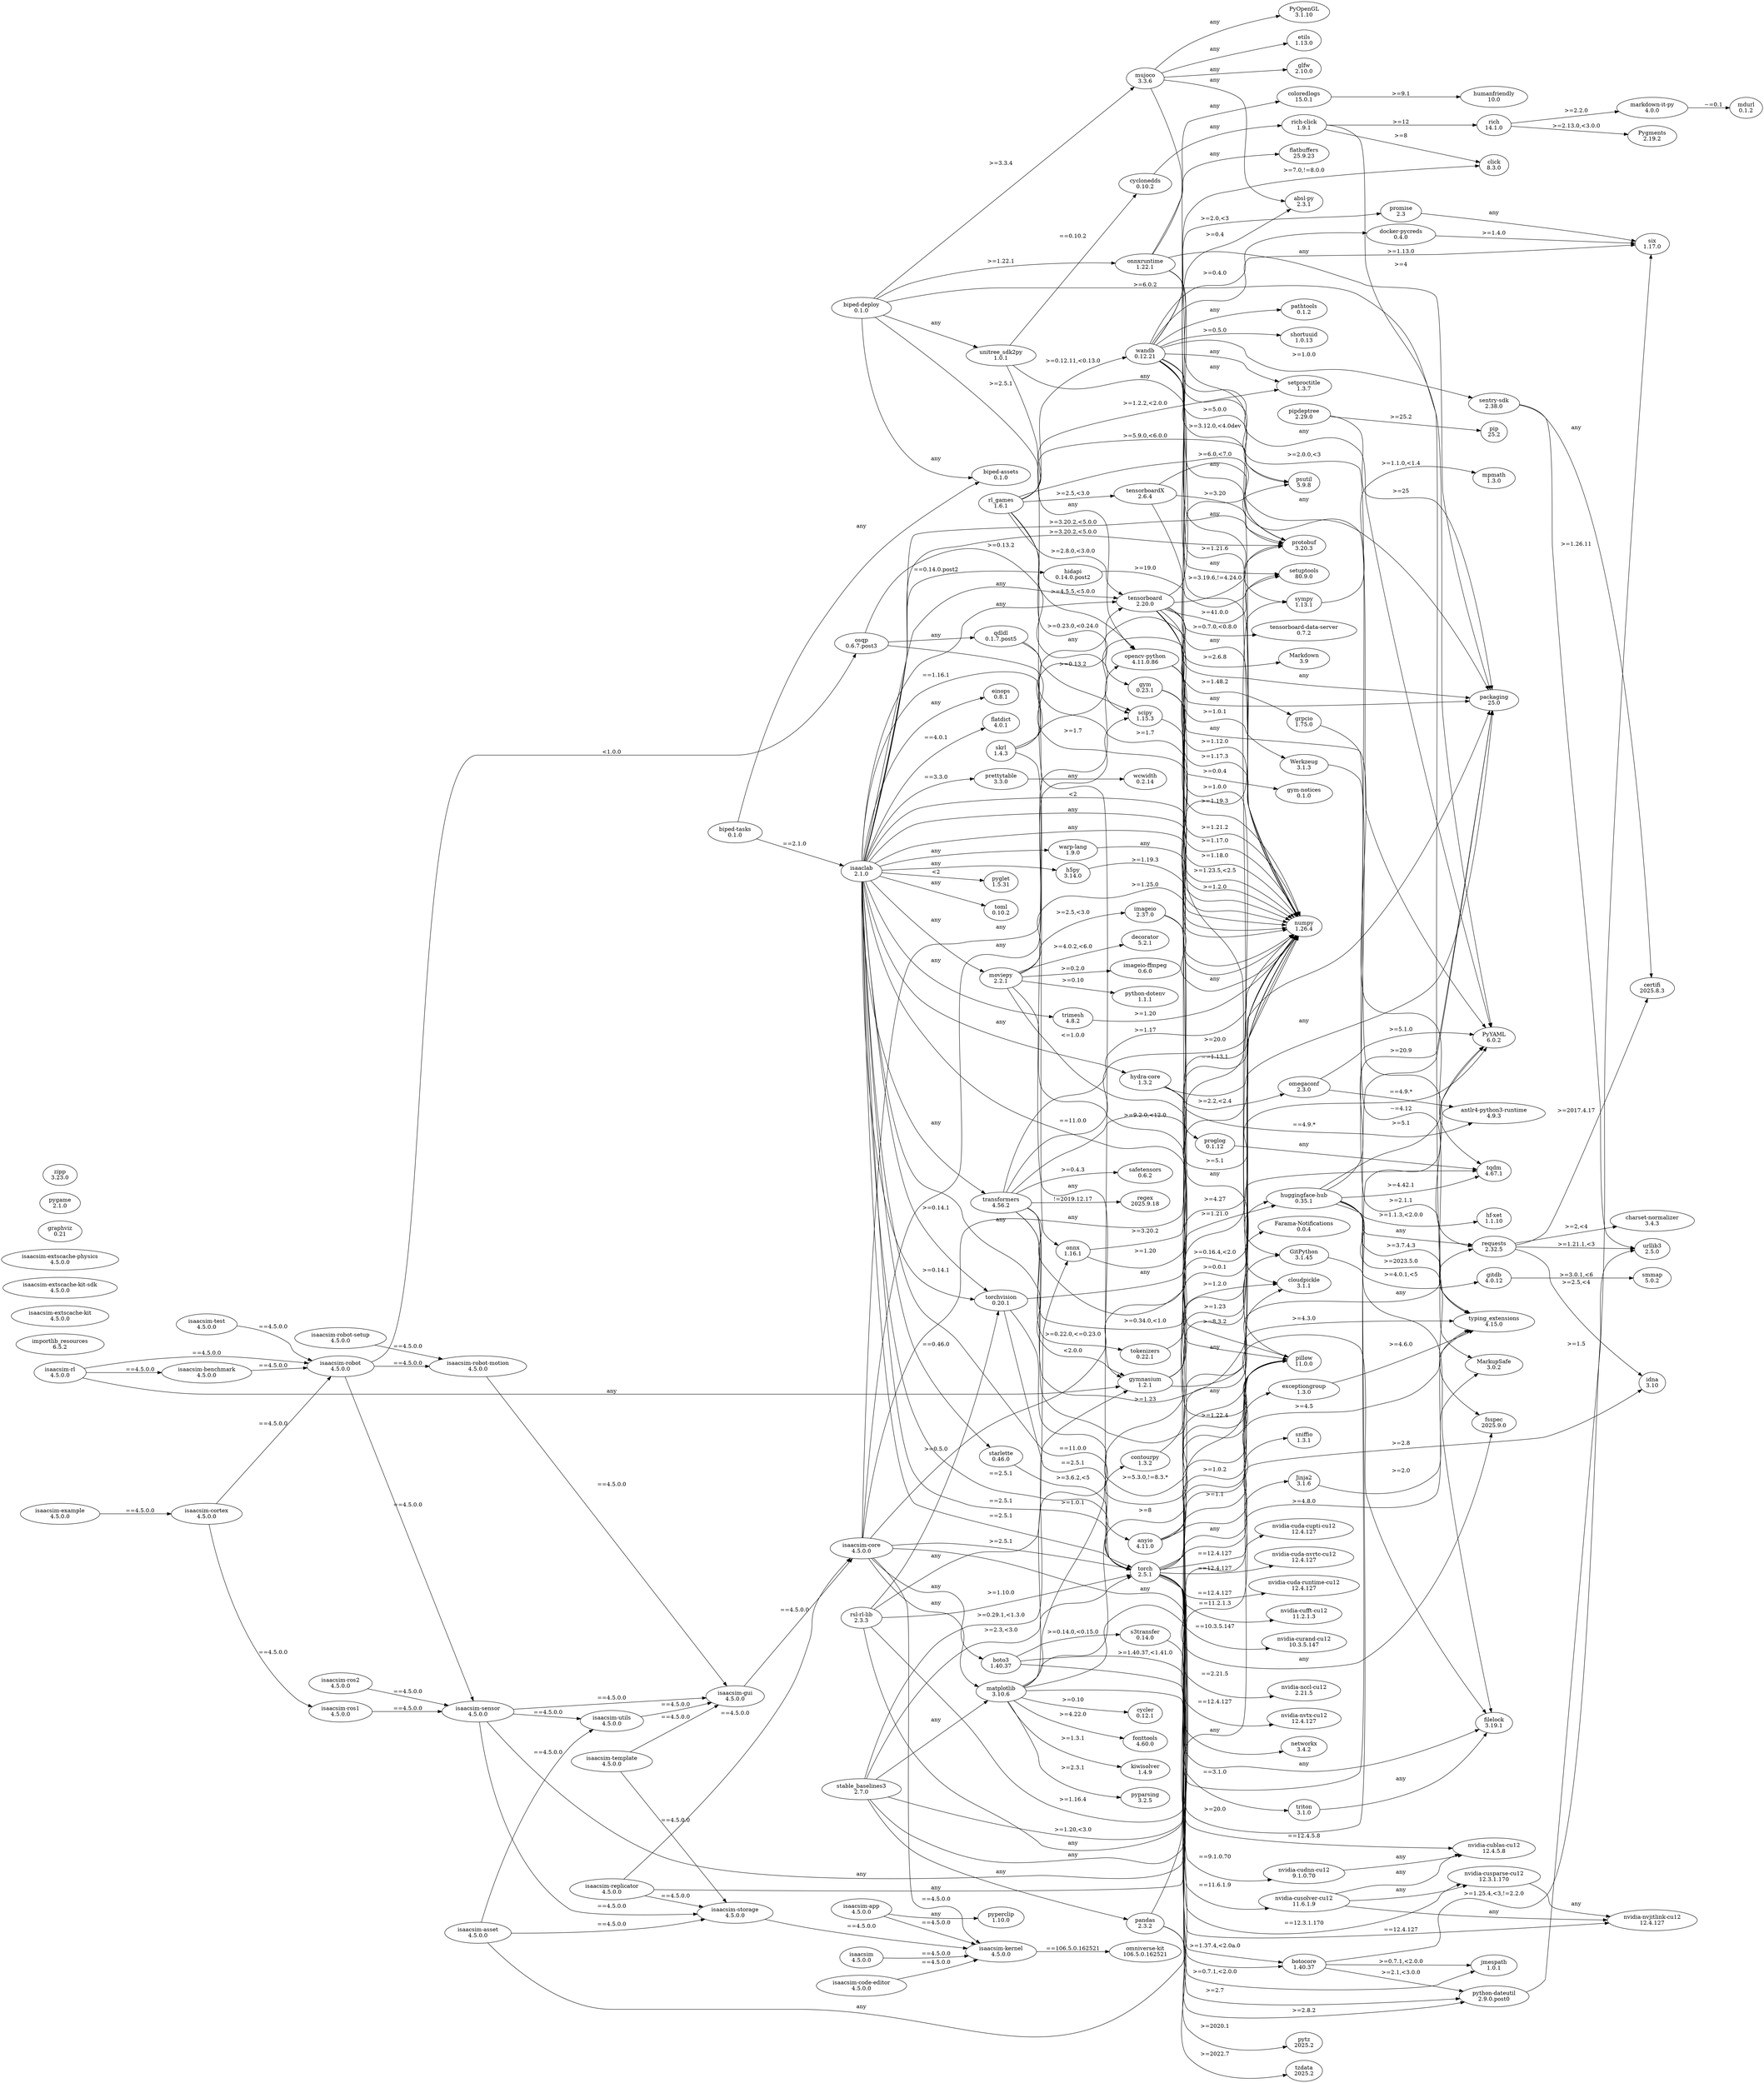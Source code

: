 digraph {
	rankdir=LR;
	"absl-py" [label="absl-py\n2.3.1"]
	"antlr4-python3-runtime" [label="antlr4-python3-runtime\n4.9.3"]
	"biped-assets" [label="biped-assets\n0.1.0"]
	"biped-deploy" -> "biped-assets" [label=any]
	"biped-deploy" -> "unitree-sdk2py" [label=any]
	"biped-deploy" -> mujoco [label=">=3.3.4"]
	"biped-deploy" -> onnxruntime [label=">=1.22.1"]
	"biped-deploy" -> pyyaml [label=">=6.0.2"]
	"biped-deploy" -> torch [label=">=2.5.1"]
	"biped-deploy" [label="biped-deploy\n0.1.0"]
	"biped-tasks" -> "biped-assets" [label=any]
	"biped-tasks" -> isaaclab [label="==2.1.0"]
	"biped-tasks" [label="biped-tasks\n0.1.0"]
	"charset-normalizer" [label="charset-normalizer\n3.4.3"]
	"docker-pycreds" -> six [label=">=1.4.0"]
	"docker-pycreds" [label="docker-pycreds\n0.4.0"]
	"farama-notifications" [label="Farama-Notifications\n0.0.4"]
	"gym-notices" [label="gym-notices\n0.1.0"]
	"hf-xet" [label="hf-xet\n1.1.10"]
	"huggingface-hub" -> "hf-xet" [label=">=1.1.3,<2.0.0"]
	"huggingface-hub" -> "typing-extensions" [label=">=3.7.4.3"]
	"huggingface-hub" -> filelock [label=any]
	"huggingface-hub" -> fsspec [label=">=2023.5.0"]
	"huggingface-hub" -> packaging [label=">=20.9"]
	"huggingface-hub" -> pyyaml [label=">=5.1"]
	"huggingface-hub" -> requests [label=any]
	"huggingface-hub" -> tqdm [label=">=4.42.1"]
	"huggingface-hub" [label="huggingface-hub\n0.35.1"]
	"hydra-core" -> "antlr4-python3-runtime" [label="==4.9.*"]
	"hydra-core" -> omegaconf [label=">=2.2,<2.4"]
	"hydra-core" -> packaging [label=any]
	"hydra-core" [label="hydra-core\n1.3.2"]
	"imageio-ffmpeg" [label="imageio-ffmpeg\n0.6.0"]
	"importlib-resources" [label="importlib_resources\n6.5.2"]
	"isaacsim-app" -> "isaacsim-kernel" [label="==4.5.0.0"]
	"isaacsim-app" -> pyperclip [label=any]
	"isaacsim-app" [label="isaacsim-app\n4.5.0.0"]
	"isaacsim-asset" -> "isaacsim-storage" [label="==4.5.0.0"]
	"isaacsim-asset" -> "isaacsim-utils" [label="==4.5.0.0"]
	"isaacsim-asset" -> pillow [label=any]
	"isaacsim-asset" [label="isaacsim-asset\n4.5.0.0"]
	"isaacsim-benchmark" -> "isaacsim-robot" [label="==4.5.0.0"]
	"isaacsim-benchmark" [label="isaacsim-benchmark\n4.5.0.0"]
	"isaacsim-code-editor" -> "isaacsim-kernel" [label="==4.5.0.0"]
	"isaacsim-code-editor" [label="isaacsim-code-editor\n4.5.0.0"]
	"isaacsim-core" -> "isaacsim-kernel" [label="==4.5.0.0"]
	"isaacsim-core" -> "opencv-python" [label=any]
	"isaacsim-core" -> boto3 [label=any]
	"isaacsim-core" -> matplotlib [label=any]
	"isaacsim-core" -> numpy [label="<2.0.0"]
	"isaacsim-core" -> psutil [label=any]
	"isaacsim-core" -> pyyaml [label=any]
	"isaacsim-core" -> scipy [label=any]
	"isaacsim-core" -> torch [label=">=2.5.1"]
	"isaacsim-core" [label="isaacsim-core\n4.5.0.0"]
	"isaacsim-cortex" -> "isaacsim-robot" [label="==4.5.0.0"]
	"isaacsim-cortex" -> "isaacsim-ros1" [label="==4.5.0.0"]
	"isaacsim-cortex" [label="isaacsim-cortex\n4.5.0.0"]
	"isaacsim-example" -> "isaacsim-cortex" [label="==4.5.0.0"]
	"isaacsim-example" [label="isaacsim-example\n4.5.0.0"]
	"isaacsim-extscache-kit" [label="isaacsim-extscache-kit\n4.5.0.0"]
	"isaacsim-extscache-kit-sdk" [label="isaacsim-extscache-kit-sdk\n4.5.0.0"]
	"isaacsim-extscache-physics" [label="isaacsim-extscache-physics\n4.5.0.0"]
	"isaacsim-gui" -> "isaacsim-core" [label="==4.5.0.0"]
	"isaacsim-gui" [label="isaacsim-gui\n4.5.0.0"]
	"isaacsim-kernel" -> "omniverse-kit" [label="==106.5.0.162521"]
	"isaacsim-kernel" [label="isaacsim-kernel\n4.5.0.0"]
	"isaacsim-replicator" -> "isaacsim-core" [label="==4.5.0.0"]
	"isaacsim-replicator" -> "isaacsim-storage" [label="==4.5.0.0"]
	"isaacsim-replicator" -> pillow [label=any]
	"isaacsim-replicator" [label="isaacsim-replicator\n4.5.0.0"]
	"isaacsim-rl" -> "isaacsim-benchmark" [label="==4.5.0.0"]
	"isaacsim-rl" -> "isaacsim-robot" [label="==4.5.0.0"]
	"isaacsim-rl" -> gymnasium [label=any]
	"isaacsim-rl" [label="isaacsim-rl\n4.5.0.0"]
	"isaacsim-robot" -> "isaacsim-robot-motion" [label="==4.5.0.0"]
	"isaacsim-robot" -> "isaacsim-sensor" [label="==4.5.0.0"]
	"isaacsim-robot" -> osqp [label="<1.0.0"]
	"isaacsim-robot" [label="isaacsim-robot\n4.5.0.0"]
	"isaacsim-robot-motion" -> "isaacsim-gui" [label="==4.5.0.0"]
	"isaacsim-robot-motion" [label="isaacsim-robot-motion\n4.5.0.0"]
	"isaacsim-robot-setup" -> "isaacsim-robot-motion" [label="==4.5.0.0"]
	"isaacsim-robot-setup" [label="isaacsim-robot-setup\n4.5.0.0"]
	"isaacsim-ros1" -> "isaacsim-sensor" [label="==4.5.0.0"]
	"isaacsim-ros1" [label="isaacsim-ros1\n4.5.0.0"]
	"isaacsim-ros2" -> "isaacsim-sensor" [label="==4.5.0.0"]
	"isaacsim-ros2" [label="isaacsim-ros2\n4.5.0.0"]
	"isaacsim-sensor" -> "isaacsim-gui" [label="==4.5.0.0"]
	"isaacsim-sensor" -> "isaacsim-storage" [label="==4.5.0.0"]
	"isaacsim-sensor" -> "isaacsim-utils" [label="==4.5.0.0"]
	"isaacsim-sensor" -> pillow [label=any]
	"isaacsim-sensor" [label="isaacsim-sensor\n4.5.0.0"]
	"isaacsim-storage" -> "isaacsim-kernel" [label="==4.5.0.0"]
	"isaacsim-storage" [label="isaacsim-storage\n4.5.0.0"]
	"isaacsim-template" -> "isaacsim-gui" [label="==4.5.0.0"]
	"isaacsim-template" -> "isaacsim-storage" [label="==4.5.0.0"]
	"isaacsim-template" [label="isaacsim-template\n4.5.0.0"]
	"isaacsim-test" -> "isaacsim-robot" [label="==4.5.0.0"]
	"isaacsim-test" [label="isaacsim-test\n4.5.0.0"]
	"isaacsim-utils" -> "isaacsim-gui" [label="==4.5.0.0"]
	"isaacsim-utils" [label="isaacsim-utils\n4.5.0.0"]
	"markdown-it-py" -> mdurl [label="~=0.1"]
	"markdown-it-py" [label="markdown-it-py\n4.0.0"]
	"nvidia-cublas-cu12" [label="nvidia-cublas-cu12\n12.4.5.8"]
	"nvidia-cuda-cupti-cu12" [label="nvidia-cuda-cupti-cu12\n12.4.127"]
	"nvidia-cuda-nvrtc-cu12" [label="nvidia-cuda-nvrtc-cu12\n12.4.127"]
	"nvidia-cuda-runtime-cu12" [label="nvidia-cuda-runtime-cu12\n12.4.127"]
	"nvidia-cudnn-cu12" -> "nvidia-cublas-cu12" [label=any]
	"nvidia-cudnn-cu12" [label="nvidia-cudnn-cu12\n9.1.0.70"]
	"nvidia-cufft-cu12" [label="nvidia-cufft-cu12\n11.2.1.3"]
	"nvidia-curand-cu12" [label="nvidia-curand-cu12\n10.3.5.147"]
	"nvidia-cusolver-cu12" -> "nvidia-cublas-cu12" [label=any]
	"nvidia-cusolver-cu12" -> "nvidia-cusparse-cu12" [label=any]
	"nvidia-cusolver-cu12" -> "nvidia-nvjitlink-cu12" [label=any]
	"nvidia-cusolver-cu12" [label="nvidia-cusolver-cu12\n11.6.1.9"]
	"nvidia-cusparse-cu12" -> "nvidia-nvjitlink-cu12" [label=any]
	"nvidia-cusparse-cu12" [label="nvidia-cusparse-cu12\n12.3.1.170"]
	"nvidia-nccl-cu12" [label="nvidia-nccl-cu12\n2.21.5"]
	"nvidia-nvjitlink-cu12" [label="nvidia-nvjitlink-cu12\n12.4.127"]
	"nvidia-nvtx-cu12" [label="nvidia-nvtx-cu12\n12.4.127"]
	"omniverse-kit" [label="omniverse-kit\n106.5.0.162521"]
	"opencv-python" -> numpy [label=">=1.17.0"]
	"opencv-python" -> numpy [label=">=1.17.3"]
	"opencv-python" -> numpy [label=">=1.19.3"]
	"opencv-python" -> numpy [label=">=1.21.2"]
	"opencv-python" [label="opencv-python\n4.11.0.86"]
	"python-dateutil" -> six [label=">=1.5"]
	"python-dateutil" [label="python-dateutil\n2.9.0.post0"]
	"python-dotenv" [label="python-dotenv\n1.1.1"]
	"rich-click" -> "typing-extensions" [label=">=4"]
	"rich-click" -> click [label=">=8"]
	"rich-click" -> rich [label=">=12"]
	"rich-click" [label="rich-click\n1.9.1"]
	"rl-games" -> "opencv-python" [label=">=4.5.5,<5.0.0"]
	"rl-games" -> gym [label=">=0.23.0,<0.24.0"]
	"rl-games" -> psutil [label=">=5.9.0,<6.0.0"]
	"rl-games" -> pyyaml [label=">=6.0,<7.0"]
	"rl-games" -> setproctitle [label=">=1.2.2,<2.0.0"]
	"rl-games" -> tensorboard [label=">=2.8.0,<3.0.0"]
	"rl-games" -> tensorboardx [label=">=2.5,<3.0"]
	"rl-games" -> wandb [label=">=0.12.11,<0.13.0"]
	"rl-games" [label="rl_games\n1.6.1"]
	"rsl-rl-lib" -> gitpython [label=any]
	"rsl-rl-lib" -> numpy [label=">=1.16.4"]
	"rsl-rl-lib" -> onnx [label=any]
	"rsl-rl-lib" -> torch [label=">=1.10.0"]
	"rsl-rl-lib" -> torchvision [label=">=0.5.0"]
	"rsl-rl-lib" [label="rsl-rl-lib\n2.3.3"]
	"sentry-sdk" -> certifi [label=any]
	"sentry-sdk" -> urllib3 [label=">=1.26.11"]
	"sentry-sdk" [label="sentry-sdk\n2.38.0"]
	"stable-baselines3" -> cloudpickle [label=any]
	"stable-baselines3" -> gymnasium [label=">=0.29.1,<1.3.0"]
	"stable-baselines3" -> matplotlib [label=any]
	"stable-baselines3" -> numpy [label=">=1.20,<3.0"]
	"stable-baselines3" -> pandas [label=any]
	"stable-baselines3" -> torch [label=">=2.3,<3.0"]
	"stable-baselines3" [label="stable_baselines3\n2.7.0"]
	"tensorboard-data-server" [label="tensorboard-data-server\n0.7.2"]
	"typing-extensions" [label="typing_extensions\n4.15.0"]
	"unitree-sdk2py" -> "opencv-python" [label=any]
	"unitree-sdk2py" -> cyclonedds [label="==0.10.2"]
	"unitree-sdk2py" -> numpy [label=any]
	"unitree-sdk2py" [label="unitree_sdk2py\n1.0.1"]
	"warp-lang" -> numpy [label=any]
	"warp-lang" [label="warp-lang\n1.9.0"]
	anyio -> "typing-extensions" [label=">=4.5"]
	anyio -> exceptiongroup [label=">=1.0.2"]
	anyio -> idna [label=">=2.8"]
	anyio -> sniffio [label=">=1.1"]
	anyio [label="anyio\n4.11.0"]
	boto3 -> botocore [label=">=1.40.37,<1.41.0"]
	boto3 -> jmespath [label=">=0.7.1,<2.0.0"]
	boto3 -> s3transfer [label=">=0.14.0,<0.15.0"]
	boto3 [label="boto3\n1.40.37"]
	botocore -> "python-dateutil" [label=">=2.1,<3.0.0"]
	botocore -> jmespath [label=">=0.7.1,<2.0.0"]
	botocore -> urllib3 [label=">=1.25.4,<3,!=2.2.0"]
	botocore [label="botocore\n1.40.37"]
	certifi [label="certifi\n2025.8.3"]
	click [label="click\n8.3.0"]
	cloudpickle [label="cloudpickle\n3.1.1"]
	coloredlogs -> humanfriendly [label=">=9.1"]
	coloredlogs [label="coloredlogs\n15.0.1"]
	contourpy -> numpy [label=">=1.23"]
	contourpy [label="contourpy\n1.3.2"]
	cycler [label="cycler\n0.12.1"]
	cyclonedds -> "rich-click" [label=any]
	cyclonedds [label="cyclonedds\n0.10.2"]
	decorator [label="decorator\n5.2.1"]
	einops [label="einops\n0.8.1"]
	etils [label="etils\n1.13.0"]
	exceptiongroup -> "typing-extensions" [label=">=4.6.0"]
	exceptiongroup [label="exceptiongroup\n1.3.0"]
	filelock [label="filelock\n3.19.1"]
	flatbuffers [label="flatbuffers\n25.9.23"]
	flatdict [label="flatdict\n4.0.1"]
	fonttools [label="fonttools\n4.60.0"]
	fsspec [label="fsspec\n2025.9.0"]
	gitdb -> smmap [label=">=3.0.1,<6"]
	gitdb [label="gitdb\n4.0.12"]
	gitpython -> gitdb [label=">=4.0.1,<5"]
	gitpython [label="GitPython\n3.1.45"]
	glfw [label="glfw\n2.10.0"]
	graphviz [label="graphviz\n0.21"]
	grpcio -> "typing-extensions" [label="~=4.12"]
	grpcio [label="grpcio\n1.75.0"]
	gym -> "gym-notices" [label=">=0.0.4"]
	gym -> cloudpickle [label=">=1.2.0"]
	gym -> numpy [label=">=1.18.0"]
	gym [label="gym\n0.23.1"]
	gymnasium -> "farama-notifications" [label=">=0.0.1"]
	gymnasium -> "typing-extensions" [label=">=4.3.0"]
	gymnasium -> cloudpickle [label=">=1.2.0"]
	gymnasium -> numpy [label=">=1.21.0"]
	gymnasium [label="gymnasium\n1.2.1"]
	h5py -> numpy [label=">=1.19.3"]
	h5py [label="h5py\n3.14.0"]
	hidapi -> setuptools [label=">=19.0"]
	hidapi [label="hidapi\n0.14.0.post2"]
	humanfriendly [label="humanfriendly\n10.0"]
	idna [label="idna\n3.10"]
	imageio -> numpy [label=any]
	imageio -> pillow [label=">=8.3.2"]
	imageio [label="imageio\n2.37.0"]
	isaaclab -> "hydra-core" [label=any]
	isaaclab -> "warp-lang" [label=any]
	isaaclab -> einops [label=any]
	isaaclab -> flatdict [label="==4.0.1"]
	isaaclab -> gymnasium [label=any]
	isaaclab -> h5py [label=any]
	isaaclab -> hidapi [label="==0.14.0.post2"]
	isaaclab -> moviepy [label=any]
	isaaclab -> numpy [label="<2"]
	isaaclab -> numpy [label=any]
	isaaclab -> numpy [label=any]
	isaaclab -> onnx [label="==1.16.1"]
	isaaclab -> pillow [label="==11.0.0"]
	isaaclab -> pillow [label="==11.0.0"]
	isaaclab -> prettytable [label="==3.3.0"]
	isaaclab -> protobuf [label=">=3.20.2,<5.0.0"]
	isaaclab -> protobuf [label=">=3.20.2,<5.0.0"]
	isaaclab -> pyglet [label="<2"]
	isaaclab -> starlette [label="==0.46.0"]
	isaaclab -> tensorboard [label=any]
	isaaclab -> tensorboard [label=any]
	isaaclab -> toml [label=any]
	isaaclab -> torch [label="==2.5.1"]
	isaaclab -> torch [label="==2.5.1"]
	isaaclab -> torch [label="==2.5.1"]
	isaaclab -> torchvision [label=">=0.14.1"]
	isaaclab -> torchvision [label=">=0.14.1"]
	isaaclab -> transformers [label=any]
	isaaclab -> trimesh [label=any]
	isaaclab [label="isaaclab\n2.1.0"]
	isaacsim -> "isaacsim-kernel" [label="==4.5.0.0"]
	isaacsim [label="isaacsim\n4.5.0.0"]
	jinja2 -> markupsafe [label=">=2.0"]
	jinja2 [label="Jinja2\n3.1.6"]
	jmespath [label="jmespath\n1.0.1"]
	kiwisolver [label="kiwisolver\n1.4.9"]
	markdown [label="Markdown\n3.9"]
	markupsafe [label="MarkupSafe\n3.0.2"]
	matplotlib -> "python-dateutil" [label=">=2.7"]
	matplotlib -> contourpy [label=">=1.0.1"]
	matplotlib -> cycler [label=">=0.10"]
	matplotlib -> fonttools [label=">=4.22.0"]
	matplotlib -> kiwisolver [label=">=1.3.1"]
	matplotlib -> numpy [label=">=1.23"]
	matplotlib -> packaging [label=">=20.0"]
	matplotlib -> pillow [label=">=8"]
	matplotlib -> pyparsing [label=">=2.3.1"]
	matplotlib [label="matplotlib\n3.10.6"]
	mdurl [label="mdurl\n0.1.2"]
	moviepy -> "imageio-ffmpeg" [label=">=0.2.0"]
	moviepy -> "python-dotenv" [label=">=0.10"]
	moviepy -> decorator [label=">=4.0.2,<6.0"]
	moviepy -> imageio [label=">=2.5,<3.0"]
	moviepy -> numpy [label=">=1.25.0"]
	moviepy -> pillow [label=">=9.2.0,<12.0"]
	moviepy -> proglog [label="<=1.0.0"]
	moviepy [label="moviepy\n2.2.1"]
	mpmath [label="mpmath\n1.3.0"]
	mujoco -> "absl-py" [label=any]
	mujoco -> etils [label=any]
	mujoco -> glfw [label=any]
	mujoco -> numpy [label=any]
	mujoco -> pyopengl [label=any]
	mujoco [label="mujoco\n3.3.6"]
	networkx [label="networkx\n3.4.2"]
	numpy [label="numpy\n1.26.4"]
	omegaconf -> "antlr4-python3-runtime" [label="==4.9.*"]
	omegaconf -> pyyaml [label=">=5.1.0"]
	omegaconf [label="omegaconf\n2.3.0"]
	onnx -> numpy [label=">=1.20"]
	onnx -> protobuf [label=">=3.20.2"]
	onnx [label="onnx\n1.16.1"]
	onnxruntime -> coloredlogs [label=any]
	onnxruntime -> flatbuffers [label=any]
	onnxruntime -> numpy [label=">=1.21.6"]
	onnxruntime -> packaging [label=any]
	onnxruntime -> protobuf [label=any]
	onnxruntime -> sympy [label=any]
	onnxruntime [label="onnxruntime\n1.22.1"]
	osqp -> numpy [label=">=1.7"]
	osqp -> qdldl [label=any]
	osqp -> scipy [label=">=0.13.2"]
	osqp [label="osqp\n0.6.7.post3"]
	packaging [label="packaging\n25.0"]
	pandas -> "python-dateutil" [label=">=2.8.2"]
	pandas -> numpy [label=">=1.22.4"]
	pandas -> pytz [label=">=2020.1"]
	pandas -> tzdata [label=">=2022.7"]
	pandas [label="pandas\n2.3.2"]
	pathtools [label="pathtools\n0.1.2"]
	pillow [label="pillow\n11.0.0"]
	pip [label="pip\n25.2"]
	pipdeptree -> packaging [label=">=25"]
	pipdeptree -> pip [label=">=25.2"]
	pipdeptree [label="pipdeptree\n2.29.0"]
	prettytable -> wcwidth [label=any]
	prettytable [label="prettytable\n3.3.0"]
	proglog -> tqdm [label=any]
	proglog [label="proglog\n0.1.12"]
	promise -> six [label=any]
	promise [label="promise\n2.3"]
	protobuf [label="protobuf\n3.20.3"]
	psutil [label="psutil\n5.9.8"]
	pygame [label="pygame\n2.1.0"]
	pyglet [label="pyglet\n1.5.31"]
	pygments [label="Pygments\n2.19.2"]
	pyopengl [label="PyOpenGL\n3.1.10"]
	pyparsing [label="pyparsing\n3.2.5"]
	pyperclip [label="pyperclip\n1.10.0"]
	pytz [label="pytz\n2025.2"]
	pyyaml [label="PyYAML\n6.0.2"]
	qdldl -> numpy [label=">=1.7"]
	qdldl -> scipy [label=">=0.13.2"]
	qdldl [label="qdldl\n0.1.7.post5"]
	regex [label="regex\n2025.9.18"]
	requests -> "charset-normalizer" [label=">=2,<4"]
	requests -> certifi [label=">=2017.4.17"]
	requests -> idna [label=">=2.5,<4"]
	requests -> urllib3 [label=">=1.21.1,<3"]
	requests [label="requests\n2.32.5"]
	rich -> "markdown-it-py" [label=">=2.2.0"]
	rich -> pygments [label=">=2.13.0,<3.0.0"]
	rich [label="rich\n14.1.0"]
	s3transfer -> botocore [label=">=1.37.4,<2.0a.0"]
	s3transfer [label="s3transfer\n0.14.0"]
	safetensors [label="safetensors\n0.6.2"]
	scipy -> numpy [label=">=1.23.5,<2.5"]
	scipy [label="scipy\n1.15.3"]
	setproctitle [label="setproctitle\n1.3.7"]
	setuptools [label="setuptools\n80.9.0"]
	shortuuid [label="shortuuid\n1.0.13"]
	six [label="six\n1.17.0"]
	skrl -> gymnasium [label=any]
	skrl -> packaging [label=any]
	skrl -> tensorboard [label=any]
	skrl -> tqdm [label=any]
	skrl [label="skrl\n1.4.3"]
	smmap [label="smmap\n5.0.2"]
	sniffio [label="sniffio\n1.3.1"]
	starlette -> anyio [label=">=3.6.2,<5"]
	starlette [label="starlette\n0.46.0"]
	sympy -> mpmath [label=">=1.1.0,<1.4"]
	sympy [label="sympy\n1.13.1"]
	tensorboard -> "absl-py" [label=">=0.4"]
	tensorboard -> "tensorboard-data-server" [label=">=0.7.0,<0.8.0"]
	tensorboard -> grpcio [label=">=1.48.2"]
	tensorboard -> markdown [label=">=2.6.8"]
	tensorboard -> numpy [label=">=1.12.0"]
	tensorboard -> packaging [label=any]
	tensorboard -> pillow [label=any]
	tensorboard -> protobuf [label=">=3.19.6,!=4.24.0"]
	tensorboard -> setuptools [label=">=41.0.0"]
	tensorboard -> werkzeug [label=">=1.0.1"]
	tensorboard [label="tensorboard\n2.20.0"]
	tensorboardx -> numpy [label=any]
	tensorboardx -> packaging [label=any]
	tensorboardx -> protobuf [label=">=3.20"]
	tensorboardx [label="tensorboardX\n2.6.4"]
	tokenizers -> "huggingface-hub" [label=">=0.16.4,<2.0"]
	tokenizers [label="tokenizers\n0.22.1"]
	toml [label="toml\n0.10.2"]
	torch -> "nvidia-cublas-cu12" [label="==12.4.5.8"]
	torch -> "nvidia-cuda-cupti-cu12" [label="==12.4.127"]
	torch -> "nvidia-cuda-nvrtc-cu12" [label="==12.4.127"]
	torch -> "nvidia-cuda-runtime-cu12" [label="==12.4.127"]
	torch -> "nvidia-cudnn-cu12" [label="==9.1.0.70"]
	torch -> "nvidia-cufft-cu12" [label="==11.2.1.3"]
	torch -> "nvidia-curand-cu12" [label="==10.3.5.147"]
	torch -> "nvidia-cusolver-cu12" [label="==11.6.1.9"]
	torch -> "nvidia-cusparse-cu12" [label="==12.3.1.170"]
	torch -> "nvidia-nccl-cu12" [label="==2.21.5"]
	torch -> "nvidia-nvjitlink-cu12" [label="==12.4.127"]
	torch -> "nvidia-nvtx-cu12" [label="==12.4.127"]
	torch -> "typing-extensions" [label=">=4.8.0"]
	torch -> filelock [label=any]
	torch -> fsspec [label=any]
	torch -> jinja2 [label=any]
	torch -> networkx [label=any]
	torch -> sympy [label="==1.13.1"]
	torch -> triton [label="==3.1.0"]
	torch [label="torch\n2.5.1"]
	torchvision -> numpy [label=any]
	torchvision -> pillow [label=">=5.3.0,!=8.3.*"]
	torchvision -> torch [label="==2.5.1"]
	torchvision [label="torchvision\n0.20.1"]
	tqdm [label="tqdm\n4.67.1"]
	transformers -> "huggingface-hub" [label=">=0.34.0,<1.0"]
	transformers -> filelock [label=any]
	transformers -> numpy [label=">=1.17"]
	transformers -> packaging [label=">=20.0"]
	transformers -> pyyaml [label=">=5.1"]
	transformers -> regex [label="!=2019.12.17"]
	transformers -> requests [label=any]
	transformers -> safetensors [label=">=0.4.3"]
	transformers -> tokenizers [label=">=0.22.0,<=0.23.0"]
	transformers -> tqdm [label=">=4.27"]
	transformers [label="transformers\n4.56.2"]
	trimesh -> numpy [label=">=1.20"]
	trimesh [label="trimesh\n4.8.2"]
	triton -> filelock [label=any]
	triton [label="triton\n3.1.0"]
	tzdata [label="tzdata\n2025.2"]
	urllib3 [label="urllib3\n2.5.0"]
	wandb -> "docker-pycreds" [label=">=0.4.0"]
	wandb -> "sentry-sdk" [label=">=1.0.0"]
	wandb -> click [label=">=7.0,!=8.0.0"]
	wandb -> gitpython [label=">=1.0.0"]
	wandb -> pathtools [label=any]
	wandb -> promise [label=">=2.0,<3"]
	wandb -> protobuf [label=">=3.12.0,<4.0dev"]
	wandb -> psutil [label=">=5.0.0"]
	wandb -> pyyaml [label=any]
	wandb -> requests [label=">=2.0.0,<3"]
	wandb -> setproctitle [label=any]
	wandb -> setuptools [label=any]
	wandb -> shortuuid [label=">=0.5.0"]
	wandb -> six [label=">=1.13.0"]
	wandb [label="wandb\n0.12.21"]
	wcwidth [label="wcwidth\n0.2.14"]
	werkzeug -> markupsafe [label=">=2.1.1"]
	werkzeug [label="Werkzeug\n3.1.3"]
	zipp [label="zipp\n3.23.0"]
}

